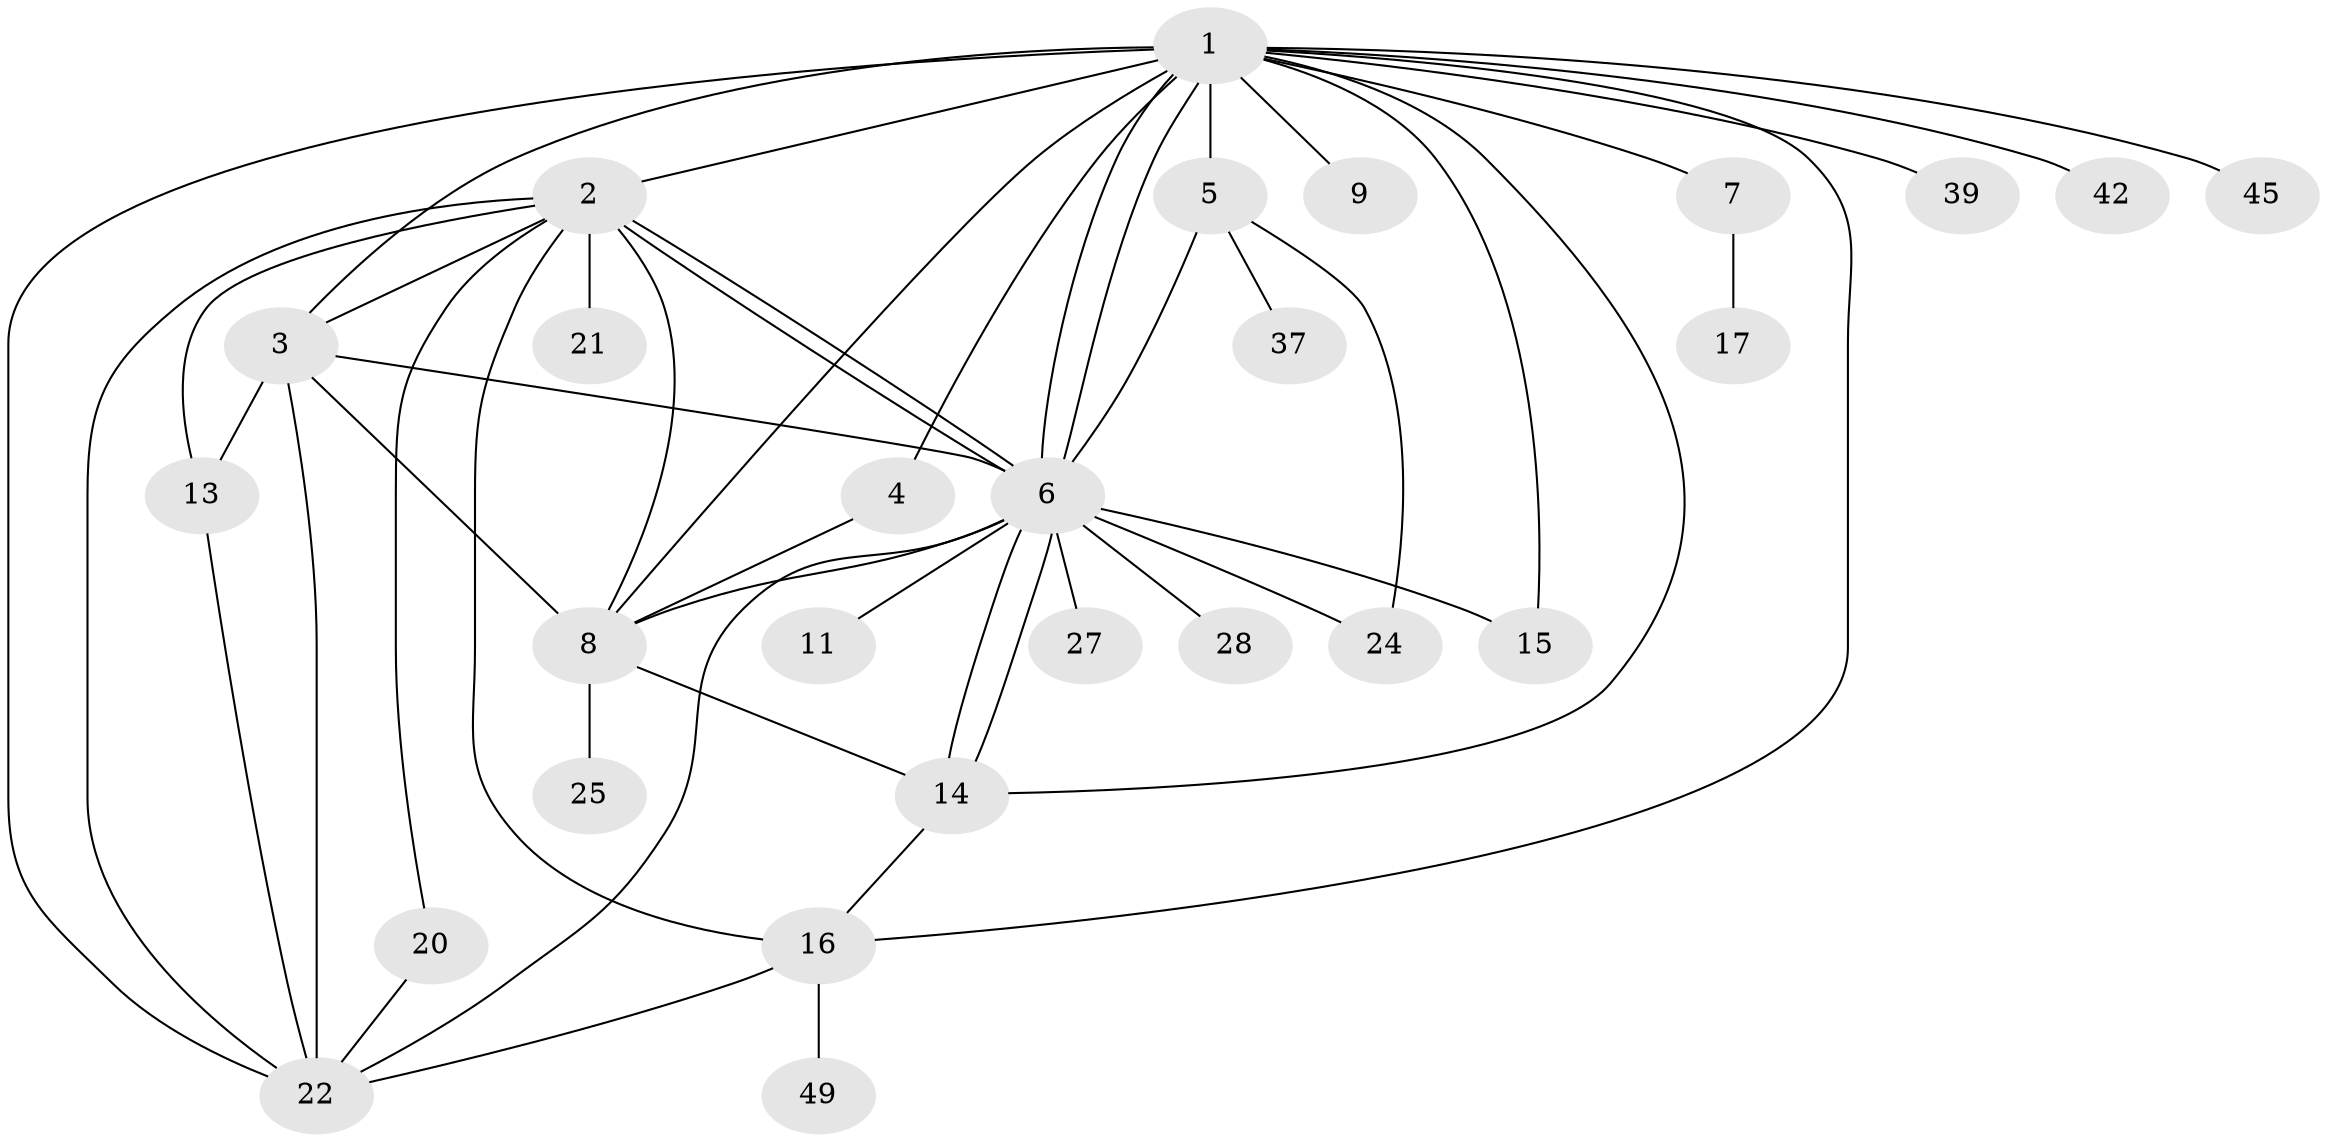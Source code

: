 // original degree distribution, {25: 0.01818181818181818, 11: 0.01818181818181818, 8: 0.01818181818181818, 2: 0.2727272727272727, 18: 0.01818181818181818, 5: 0.07272727272727272, 1: 0.34545454545454546, 7: 0.05454545454545454, 3: 0.10909090909090909, 4: 0.03636363636363636, 6: 0.03636363636363636}
// Generated by graph-tools (version 1.1) at 2025/14/03/09/25 04:14:24]
// undirected, 27 vertices, 50 edges
graph export_dot {
graph [start="1"]
  node [color=gray90,style=filled];
  1;
  2;
  3;
  4;
  5 [super="+10"];
  6 [super="+50+48+47+30+34+32"];
  7;
  8 [super="+12+23"];
  9;
  11;
  13 [super="+40+41"];
  14 [super="+44"];
  15;
  16 [super="+19"];
  17;
  20 [super="+35"];
  21 [super="+31+29"];
  22 [super="+46+53+36+33"];
  24 [super="+26"];
  25;
  27;
  28;
  37;
  39;
  42;
  45;
  49;
  1 -- 2;
  1 -- 3;
  1 -- 4;
  1 -- 5 [weight=2];
  1 -- 6 [weight=2];
  1 -- 6;
  1 -- 7;
  1 -- 9;
  1 -- 14 [weight=2];
  1 -- 15;
  1 -- 39;
  1 -- 42;
  1 -- 45;
  1 -- 22 [weight=2];
  1 -- 8 [weight=2];
  1 -- 16;
  2 -- 3;
  2 -- 6;
  2 -- 6;
  2 -- 8 [weight=2];
  2 -- 13;
  2 -- 16;
  2 -- 20;
  2 -- 21;
  2 -- 22;
  3 -- 6;
  3 -- 13 [weight=2];
  3 -- 22;
  3 -- 8;
  4 -- 8;
  5 -- 37;
  5 -- 24;
  5 -- 6;
  6 -- 8 [weight=2];
  6 -- 11;
  6 -- 14 [weight=2];
  6 -- 14;
  6 -- 15;
  6 -- 27;
  6 -- 28;
  6 -- 22;
  6 -- 24 [weight=2];
  7 -- 17;
  8 -- 14;
  8 -- 25;
  13 -- 22;
  14 -- 16;
  16 -- 22 [weight=2];
  16 -- 49;
  20 -- 22;
}
